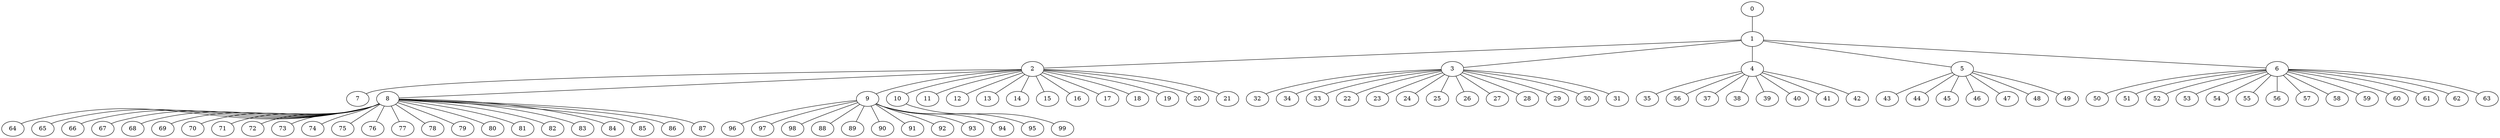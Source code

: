 
graph graphname {
    0 -- 1
1 -- 2
1 -- 3
1 -- 4
1 -- 5
1 -- 6
2 -- 7
2 -- 8
2 -- 9
2 -- 10
2 -- 11
2 -- 12
2 -- 13
2 -- 14
2 -- 15
2 -- 16
2 -- 17
2 -- 18
2 -- 19
2 -- 20
2 -- 21
3 -- 32
3 -- 34
3 -- 33
3 -- 22
3 -- 23
3 -- 24
3 -- 25
3 -- 26
3 -- 27
3 -- 28
3 -- 29
3 -- 30
3 -- 31
4 -- 35
4 -- 36
4 -- 37
4 -- 38
4 -- 39
4 -- 40
4 -- 41
4 -- 42
5 -- 43
5 -- 44
5 -- 45
5 -- 46
5 -- 47
5 -- 48
5 -- 49
6 -- 50
6 -- 51
6 -- 52
6 -- 53
6 -- 54
6 -- 55
6 -- 56
6 -- 57
6 -- 58
6 -- 59
6 -- 60
6 -- 61
6 -- 62
6 -- 63
8 -- 64
8 -- 65
8 -- 66
8 -- 67
8 -- 68
8 -- 69
8 -- 70
8 -- 71
8 -- 72
8 -- 73
8 -- 74
8 -- 75
8 -- 76
8 -- 77
8 -- 78
8 -- 79
8 -- 80
8 -- 81
8 -- 82
8 -- 83
8 -- 84
8 -- 85
8 -- 86
8 -- 87
9 -- 96
9 -- 97
9 -- 98
9 -- 88
9 -- 89
9 -- 90
9 -- 91
9 -- 92
9 -- 93
9 -- 94
9 -- 95
10 -- 99

}
